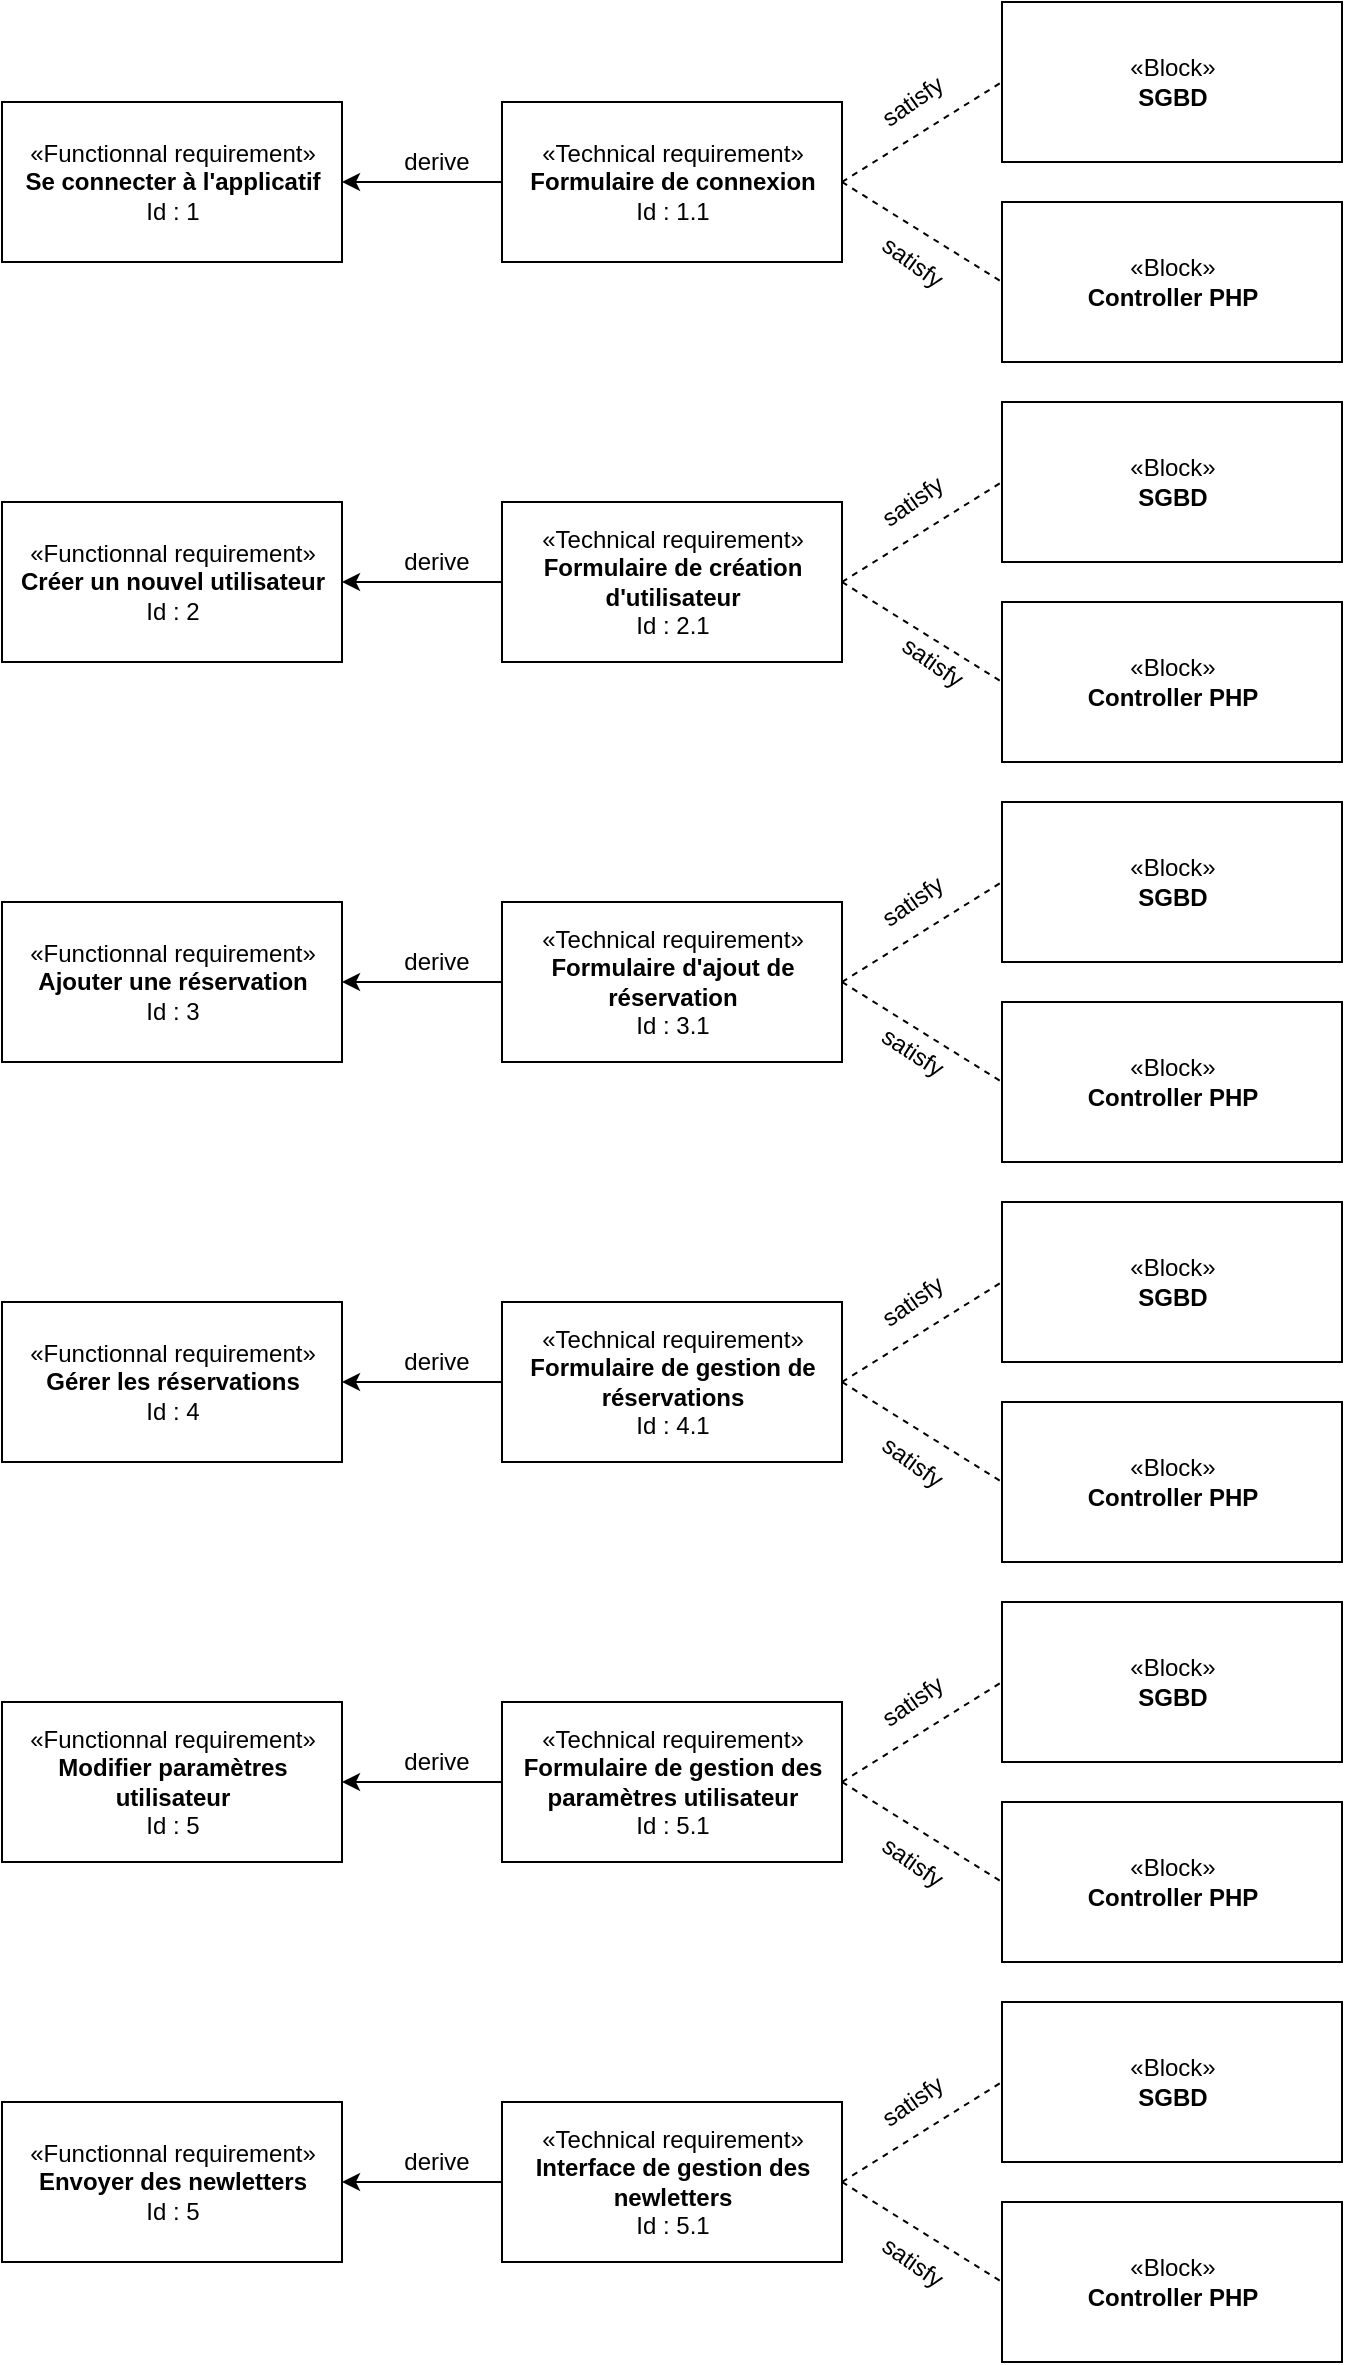 <mxfile version="12.9.8" type="device"><diagram id="szQFBgep0lgBESzb4XEr" name="Page-1"><mxGraphModel dx="868" dy="401" grid="1" gridSize="10" guides="1" tooltips="1" connect="1" arrows="1" fold="1" page="1" pageScale="1" pageWidth="827" pageHeight="1250" math="0" shadow="0"><root><mxCell id="0"/><mxCell id="1" parent="0"/><mxCell id="_bL63j20d9gzZ7kPWIB0-1" value="«Functionnal requirement»&lt;br&gt;&lt;b&gt;Se connecter à l'applicatif&lt;/b&gt;&lt;br&gt;Id : 1" style="html=1;" vertex="1" parent="1"><mxGeometry x="60" y="70" width="170" height="80" as="geometry"/></mxCell><mxCell id="_bL63j20d9gzZ7kPWIB0-2" value="«Technical requirement»&lt;br&gt;&lt;b&gt;Formulaire de connexion&lt;/b&gt;&lt;br&gt;Id : 1.1" style="html=1;" vertex="1" parent="1"><mxGeometry x="310" y="70" width="170" height="80" as="geometry"/></mxCell><mxCell id="_bL63j20d9gzZ7kPWIB0-3" value="«Block»&lt;br&gt;&lt;b&gt;SGBD&lt;/b&gt;" style="html=1;" vertex="1" parent="1"><mxGeometry x="560" y="20" width="170" height="80" as="geometry"/></mxCell><mxCell id="_bL63j20d9gzZ7kPWIB0-4" value="«Block»&lt;br&gt;&lt;b&gt;Controller PHP&lt;/b&gt;" style="html=1;" vertex="1" parent="1"><mxGeometry x="560" y="120" width="170" height="80" as="geometry"/></mxCell><mxCell id="_bL63j20d9gzZ7kPWIB0-5" value="" style="endArrow=none;dashed=1;html=1;exitX=1;exitY=0.5;exitDx=0;exitDy=0;entryX=0;entryY=0.5;entryDx=0;entryDy=0;" edge="1" parent="1" source="_bL63j20d9gzZ7kPWIB0-2" target="_bL63j20d9gzZ7kPWIB0-3"><mxGeometry width="50" height="50" relative="1" as="geometry"><mxPoint x="480" y="260" as="sourcePoint"/><mxPoint x="530" y="210" as="targetPoint"/></mxGeometry></mxCell><mxCell id="_bL63j20d9gzZ7kPWIB0-6" value="satisfy" style="text;html=1;align=center;verticalAlign=middle;resizable=0;points=[];autosize=1;rotation=-35;" vertex="1" parent="1"><mxGeometry x="490" y="60" width="50" height="20" as="geometry"/></mxCell><mxCell id="_bL63j20d9gzZ7kPWIB0-7" value="" style="endArrow=none;dashed=1;html=1;exitX=1;exitY=0.5;exitDx=0;exitDy=0;entryX=0;entryY=0.5;entryDx=0;entryDy=0;" edge="1" parent="1" source="_bL63j20d9gzZ7kPWIB0-2" target="_bL63j20d9gzZ7kPWIB0-4"><mxGeometry width="50" height="50" relative="1" as="geometry"><mxPoint x="480" y="230" as="sourcePoint"/><mxPoint x="560" y="170" as="targetPoint"/></mxGeometry></mxCell><mxCell id="_bL63j20d9gzZ7kPWIB0-8" value="satisfy" style="text;html=1;align=center;verticalAlign=middle;resizable=0;points=[];autosize=1;rotation=36;" vertex="1" parent="1"><mxGeometry x="490" y="140" width="50" height="20" as="geometry"/></mxCell><mxCell id="_bL63j20d9gzZ7kPWIB0-9" value="" style="endArrow=classic;html=1;exitX=0;exitY=0.5;exitDx=0;exitDy=0;entryX=1;entryY=0.5;entryDx=0;entryDy=0;" edge="1" parent="1" source="_bL63j20d9gzZ7kPWIB0-2" target="_bL63j20d9gzZ7kPWIB0-1"><mxGeometry width="50" height="50" relative="1" as="geometry"><mxPoint x="290" y="270" as="sourcePoint"/><mxPoint x="340" y="220" as="targetPoint"/></mxGeometry></mxCell><mxCell id="_bL63j20d9gzZ7kPWIB0-10" value="derive" style="text;html=1;align=center;verticalAlign=middle;resizable=0;points=[];autosize=1;" vertex="1" parent="1"><mxGeometry x="252" y="90" width="50" height="20" as="geometry"/></mxCell><mxCell id="_bL63j20d9gzZ7kPWIB0-12" value="«Functionnal requirement»&lt;br&gt;&lt;b&gt;Créer un nouvel utilisateur&lt;/b&gt;&lt;br&gt;Id : 2" style="html=1;" vertex="1" parent="1"><mxGeometry x="60" y="270" width="170" height="80" as="geometry"/></mxCell><mxCell id="_bL63j20d9gzZ7kPWIB0-13" value="«Technical requirement»&lt;br&gt;&lt;b&gt;Formulaire de création&lt;br&gt;d'utilisateur&lt;/b&gt;&lt;br&gt;Id : 2.1" style="html=1;" vertex="1" parent="1"><mxGeometry x="310" y="270" width="170" height="80" as="geometry"/></mxCell><mxCell id="_bL63j20d9gzZ7kPWIB0-14" value="«Block»&lt;br&gt;&lt;b&gt;SGBD&lt;/b&gt;" style="html=1;" vertex="1" parent="1"><mxGeometry x="560" y="220" width="170" height="80" as="geometry"/></mxCell><mxCell id="_bL63j20d9gzZ7kPWIB0-15" value="«Block»&lt;br&gt;&lt;b&gt;Controller PHP&lt;/b&gt;" style="html=1;" vertex="1" parent="1"><mxGeometry x="560" y="320" width="170" height="80" as="geometry"/></mxCell><mxCell id="_bL63j20d9gzZ7kPWIB0-16" value="" style="endArrow=none;dashed=1;html=1;exitX=1;exitY=0.5;exitDx=0;exitDy=0;entryX=0;entryY=0.5;entryDx=0;entryDy=0;" edge="1" parent="1" source="_bL63j20d9gzZ7kPWIB0-13" target="_bL63j20d9gzZ7kPWIB0-14"><mxGeometry width="50" height="50" relative="1" as="geometry"><mxPoint x="480" y="460" as="sourcePoint"/><mxPoint x="530" y="410" as="targetPoint"/></mxGeometry></mxCell><mxCell id="_bL63j20d9gzZ7kPWIB0-17" value="satisfy" style="text;html=1;align=center;verticalAlign=middle;resizable=0;points=[];autosize=1;rotation=-35;" vertex="1" parent="1"><mxGeometry x="490" y="260" width="50" height="20" as="geometry"/></mxCell><mxCell id="_bL63j20d9gzZ7kPWIB0-18" value="" style="endArrow=none;dashed=1;html=1;exitX=1;exitY=0.5;exitDx=0;exitDy=0;entryX=0;entryY=0.5;entryDx=0;entryDy=0;" edge="1" parent="1" source="_bL63j20d9gzZ7kPWIB0-13" target="_bL63j20d9gzZ7kPWIB0-15"><mxGeometry width="50" height="50" relative="1" as="geometry"><mxPoint x="480" y="430" as="sourcePoint"/><mxPoint x="560" y="370" as="targetPoint"/></mxGeometry></mxCell><mxCell id="_bL63j20d9gzZ7kPWIB0-19" value="satisfy" style="text;html=1;align=center;verticalAlign=middle;resizable=0;points=[];autosize=1;rotation=35;" vertex="1" parent="1"><mxGeometry x="500" y="340" width="50" height="20" as="geometry"/></mxCell><mxCell id="_bL63j20d9gzZ7kPWIB0-20" value="" style="endArrow=classic;html=1;exitX=0;exitY=0.5;exitDx=0;exitDy=0;entryX=1;entryY=0.5;entryDx=0;entryDy=0;" edge="1" parent="1" source="_bL63j20d9gzZ7kPWIB0-13" target="_bL63j20d9gzZ7kPWIB0-12"><mxGeometry width="50" height="50" relative="1" as="geometry"><mxPoint x="290" y="470" as="sourcePoint"/><mxPoint x="340" y="420" as="targetPoint"/></mxGeometry></mxCell><mxCell id="_bL63j20d9gzZ7kPWIB0-21" value="derive" style="text;html=1;align=center;verticalAlign=middle;resizable=0;points=[];autosize=1;" vertex="1" parent="1"><mxGeometry x="252" y="290" width="50" height="20" as="geometry"/></mxCell><mxCell id="_bL63j20d9gzZ7kPWIB0-22" value="«Functionnal requirement»&lt;br&gt;&lt;b&gt;Ajouter une réservation&lt;/b&gt;&lt;br&gt;Id : 3" style="html=1;" vertex="1" parent="1"><mxGeometry x="60" y="470" width="170" height="80" as="geometry"/></mxCell><mxCell id="_bL63j20d9gzZ7kPWIB0-23" value="«Technical requirement»&lt;br&gt;&lt;b&gt;Formulaire d'ajout de&lt;br&gt;réservation&lt;/b&gt;&lt;br&gt;Id : 3.1" style="html=1;" vertex="1" parent="1"><mxGeometry x="310" y="470" width="170" height="80" as="geometry"/></mxCell><mxCell id="_bL63j20d9gzZ7kPWIB0-24" value="«Block»&lt;br&gt;&lt;b&gt;SGBD&lt;/b&gt;" style="html=1;" vertex="1" parent="1"><mxGeometry x="560" y="420" width="170" height="80" as="geometry"/></mxCell><mxCell id="_bL63j20d9gzZ7kPWIB0-25" value="«Block»&lt;br&gt;&lt;b&gt;Controller PHP&lt;/b&gt;" style="html=1;" vertex="1" parent="1"><mxGeometry x="560" y="520" width="170" height="80" as="geometry"/></mxCell><mxCell id="_bL63j20d9gzZ7kPWIB0-26" value="" style="endArrow=none;dashed=1;html=1;exitX=1;exitY=0.5;exitDx=0;exitDy=0;entryX=0;entryY=0.5;entryDx=0;entryDy=0;" edge="1" parent="1" source="_bL63j20d9gzZ7kPWIB0-23" target="_bL63j20d9gzZ7kPWIB0-24"><mxGeometry width="50" height="50" relative="1" as="geometry"><mxPoint x="480" y="660" as="sourcePoint"/><mxPoint x="530" y="610" as="targetPoint"/></mxGeometry></mxCell><mxCell id="_bL63j20d9gzZ7kPWIB0-27" value="satisfy" style="text;html=1;align=center;verticalAlign=middle;resizable=0;points=[];autosize=1;rotation=-35;" vertex="1" parent="1"><mxGeometry x="490" y="460" width="50" height="20" as="geometry"/></mxCell><mxCell id="_bL63j20d9gzZ7kPWIB0-28" value="" style="endArrow=none;dashed=1;html=1;exitX=1;exitY=0.5;exitDx=0;exitDy=0;entryX=0;entryY=0.5;entryDx=0;entryDy=0;" edge="1" parent="1" source="_bL63j20d9gzZ7kPWIB0-23" target="_bL63j20d9gzZ7kPWIB0-25"><mxGeometry width="50" height="50" relative="1" as="geometry"><mxPoint x="480" y="630" as="sourcePoint"/><mxPoint x="560" y="570" as="targetPoint"/></mxGeometry></mxCell><mxCell id="_bL63j20d9gzZ7kPWIB0-29" value="satisfy" style="text;html=1;align=center;verticalAlign=middle;resizable=0;points=[];autosize=1;rotation=33;" vertex="1" parent="1"><mxGeometry x="490" y="535" width="50" height="20" as="geometry"/></mxCell><mxCell id="_bL63j20d9gzZ7kPWIB0-30" value="" style="endArrow=classic;html=1;exitX=0;exitY=0.5;exitDx=0;exitDy=0;entryX=1;entryY=0.5;entryDx=0;entryDy=0;" edge="1" parent="1" source="_bL63j20d9gzZ7kPWIB0-23" target="_bL63j20d9gzZ7kPWIB0-22"><mxGeometry width="50" height="50" relative="1" as="geometry"><mxPoint x="290" y="670" as="sourcePoint"/><mxPoint x="340" y="620" as="targetPoint"/></mxGeometry></mxCell><mxCell id="_bL63j20d9gzZ7kPWIB0-31" value="derive" style="text;html=1;align=center;verticalAlign=middle;resizable=0;points=[];autosize=1;" vertex="1" parent="1"><mxGeometry x="252" y="490" width="50" height="20" as="geometry"/></mxCell><mxCell id="_bL63j20d9gzZ7kPWIB0-32" value="«Functionnal requirement»&lt;br&gt;&lt;b&gt;Gérer les réservations&lt;/b&gt;&lt;br&gt;Id : 4" style="html=1;" vertex="1" parent="1"><mxGeometry x="60" y="670" width="170" height="80" as="geometry"/></mxCell><mxCell id="_bL63j20d9gzZ7kPWIB0-33" value="«Technical requirement»&lt;br&gt;&lt;b&gt;Formulaire de gestion de&lt;br&gt;réservations&lt;/b&gt;&lt;br&gt;Id : 4.1" style="html=1;" vertex="1" parent="1"><mxGeometry x="310" y="670" width="170" height="80" as="geometry"/></mxCell><mxCell id="_bL63j20d9gzZ7kPWIB0-34" value="«Block»&lt;br&gt;&lt;b&gt;SGBD&lt;/b&gt;" style="html=1;" vertex="1" parent="1"><mxGeometry x="560" y="620" width="170" height="80" as="geometry"/></mxCell><mxCell id="_bL63j20d9gzZ7kPWIB0-35" value="«Block»&lt;br&gt;&lt;b&gt;Controller PHP&lt;/b&gt;" style="html=1;" vertex="1" parent="1"><mxGeometry x="560" y="720" width="170" height="80" as="geometry"/></mxCell><mxCell id="_bL63j20d9gzZ7kPWIB0-36" value="" style="endArrow=none;dashed=1;html=1;exitX=1;exitY=0.5;exitDx=0;exitDy=0;entryX=0;entryY=0.5;entryDx=0;entryDy=0;" edge="1" parent="1" source="_bL63j20d9gzZ7kPWIB0-33" target="_bL63j20d9gzZ7kPWIB0-34"><mxGeometry width="50" height="50" relative="1" as="geometry"><mxPoint x="480" y="860" as="sourcePoint"/><mxPoint x="530" y="810" as="targetPoint"/></mxGeometry></mxCell><mxCell id="_bL63j20d9gzZ7kPWIB0-37" value="satisfy" style="text;html=1;align=center;verticalAlign=middle;resizable=0;points=[];autosize=1;rotation=-35;" vertex="1" parent="1"><mxGeometry x="490" y="660" width="50" height="20" as="geometry"/></mxCell><mxCell id="_bL63j20d9gzZ7kPWIB0-38" value="" style="endArrow=none;dashed=1;html=1;exitX=1;exitY=0.5;exitDx=0;exitDy=0;entryX=0;entryY=0.5;entryDx=0;entryDy=0;" edge="1" parent="1" source="_bL63j20d9gzZ7kPWIB0-33" target="_bL63j20d9gzZ7kPWIB0-35"><mxGeometry width="50" height="50" relative="1" as="geometry"><mxPoint x="480" y="830" as="sourcePoint"/><mxPoint x="560" y="770" as="targetPoint"/></mxGeometry></mxCell><mxCell id="_bL63j20d9gzZ7kPWIB0-39" value="satisfy" style="text;html=1;align=center;verticalAlign=middle;resizable=0;points=[];autosize=1;rotation=36;" vertex="1" parent="1"><mxGeometry x="490" y="740" width="50" height="20" as="geometry"/></mxCell><mxCell id="_bL63j20d9gzZ7kPWIB0-40" value="" style="endArrow=classic;html=1;exitX=0;exitY=0.5;exitDx=0;exitDy=0;entryX=1;entryY=0.5;entryDx=0;entryDy=0;" edge="1" parent="1" source="_bL63j20d9gzZ7kPWIB0-33" target="_bL63j20d9gzZ7kPWIB0-32"><mxGeometry width="50" height="50" relative="1" as="geometry"><mxPoint x="290" y="870" as="sourcePoint"/><mxPoint x="340" y="820" as="targetPoint"/></mxGeometry></mxCell><mxCell id="_bL63j20d9gzZ7kPWIB0-41" value="derive" style="text;html=1;align=center;verticalAlign=middle;resizable=0;points=[];autosize=1;" vertex="1" parent="1"><mxGeometry x="252" y="690" width="50" height="20" as="geometry"/></mxCell><mxCell id="_bL63j20d9gzZ7kPWIB0-42" value="«Functionnal requirement»&lt;br&gt;&lt;b&gt;Modifier paramètres&lt;br&gt;utilisateur&lt;/b&gt;&lt;br&gt;Id : 5" style="html=1;" vertex="1" parent="1"><mxGeometry x="60" y="870" width="170" height="80" as="geometry"/></mxCell><mxCell id="_bL63j20d9gzZ7kPWIB0-43" value="«Technical requirement»&lt;br&gt;&lt;b&gt;Formulaire de gestion des&lt;br&gt;paramètres utilisateur&lt;/b&gt;&lt;br&gt;Id : 5.1" style="html=1;" vertex="1" parent="1"><mxGeometry x="310" y="870" width="170" height="80" as="geometry"/></mxCell><mxCell id="_bL63j20d9gzZ7kPWIB0-44" value="«Block»&lt;br&gt;&lt;b&gt;SGBD&lt;/b&gt;" style="html=1;" vertex="1" parent="1"><mxGeometry x="560" y="820" width="170" height="80" as="geometry"/></mxCell><mxCell id="_bL63j20d9gzZ7kPWIB0-45" value="«Block»&lt;br&gt;&lt;b&gt;Controller PHP&lt;/b&gt;" style="html=1;" vertex="1" parent="1"><mxGeometry x="560" y="920" width="170" height="80" as="geometry"/></mxCell><mxCell id="_bL63j20d9gzZ7kPWIB0-46" value="" style="endArrow=none;dashed=1;html=1;exitX=1;exitY=0.5;exitDx=0;exitDy=0;entryX=0;entryY=0.5;entryDx=0;entryDy=0;" edge="1" parent="1" source="_bL63j20d9gzZ7kPWIB0-43" target="_bL63j20d9gzZ7kPWIB0-44"><mxGeometry width="50" height="50" relative="1" as="geometry"><mxPoint x="480" y="1060" as="sourcePoint"/><mxPoint x="530" y="1010" as="targetPoint"/></mxGeometry></mxCell><mxCell id="_bL63j20d9gzZ7kPWIB0-47" value="satisfy" style="text;html=1;align=center;verticalAlign=middle;resizable=0;points=[];autosize=1;rotation=-35;" vertex="1" parent="1"><mxGeometry x="490" y="860" width="50" height="20" as="geometry"/></mxCell><mxCell id="_bL63j20d9gzZ7kPWIB0-48" value="" style="endArrow=none;dashed=1;html=1;exitX=1;exitY=0.5;exitDx=0;exitDy=0;entryX=0;entryY=0.5;entryDx=0;entryDy=0;" edge="1" parent="1" source="_bL63j20d9gzZ7kPWIB0-43" target="_bL63j20d9gzZ7kPWIB0-45"><mxGeometry width="50" height="50" relative="1" as="geometry"><mxPoint x="480" y="1030" as="sourcePoint"/><mxPoint x="560" y="970" as="targetPoint"/></mxGeometry></mxCell><mxCell id="_bL63j20d9gzZ7kPWIB0-49" value="satisfy" style="text;html=1;align=center;verticalAlign=middle;resizable=0;points=[];autosize=1;rotation=35;" vertex="1" parent="1"><mxGeometry x="490" y="940" width="50" height="20" as="geometry"/></mxCell><mxCell id="_bL63j20d9gzZ7kPWIB0-50" value="" style="endArrow=classic;html=1;exitX=0;exitY=0.5;exitDx=0;exitDy=0;entryX=1;entryY=0.5;entryDx=0;entryDy=0;" edge="1" parent="1" source="_bL63j20d9gzZ7kPWIB0-43" target="_bL63j20d9gzZ7kPWIB0-42"><mxGeometry width="50" height="50" relative="1" as="geometry"><mxPoint x="290" y="1070" as="sourcePoint"/><mxPoint x="340" y="1020" as="targetPoint"/></mxGeometry></mxCell><mxCell id="_bL63j20d9gzZ7kPWIB0-51" value="derive" style="text;html=1;align=center;verticalAlign=middle;resizable=0;points=[];autosize=1;" vertex="1" parent="1"><mxGeometry x="252" y="890" width="50" height="20" as="geometry"/></mxCell><mxCell id="_bL63j20d9gzZ7kPWIB0-53" value="«Functionnal requirement»&lt;br&gt;&lt;b&gt;Envoyer des newletters&lt;/b&gt;&lt;br&gt;Id : 5" style="html=1;" vertex="1" parent="1"><mxGeometry x="60" y="1070" width="170" height="80" as="geometry"/></mxCell><mxCell id="_bL63j20d9gzZ7kPWIB0-54" value="«Technical requirement»&lt;br&gt;&lt;b&gt;Interface de gestion des&lt;br&gt;newletters&lt;br&gt;&lt;/b&gt;Id : 5.1" style="html=1;" vertex="1" parent="1"><mxGeometry x="310" y="1070" width="170" height="80" as="geometry"/></mxCell><mxCell id="_bL63j20d9gzZ7kPWIB0-55" value="«Block»&lt;br&gt;&lt;b&gt;SGBD&lt;/b&gt;" style="html=1;" vertex="1" parent="1"><mxGeometry x="560" y="1020" width="170" height="80" as="geometry"/></mxCell><mxCell id="_bL63j20d9gzZ7kPWIB0-56" value="«Block»&lt;br&gt;&lt;b&gt;Controller PHP&lt;/b&gt;" style="html=1;" vertex="1" parent="1"><mxGeometry x="560" y="1120" width="170" height="80" as="geometry"/></mxCell><mxCell id="_bL63j20d9gzZ7kPWIB0-57" value="" style="endArrow=none;dashed=1;html=1;exitX=1;exitY=0.5;exitDx=0;exitDy=0;entryX=0;entryY=0.5;entryDx=0;entryDy=0;" edge="1" parent="1" source="_bL63j20d9gzZ7kPWIB0-54" target="_bL63j20d9gzZ7kPWIB0-55"><mxGeometry width="50" height="50" relative="1" as="geometry"><mxPoint x="480" y="1260" as="sourcePoint"/><mxPoint x="530" y="1210" as="targetPoint"/></mxGeometry></mxCell><mxCell id="_bL63j20d9gzZ7kPWIB0-58" value="satisfy" style="text;html=1;align=center;verticalAlign=middle;resizable=0;points=[];autosize=1;rotation=-35;" vertex="1" parent="1"><mxGeometry x="490" y="1060" width="50" height="20" as="geometry"/></mxCell><mxCell id="_bL63j20d9gzZ7kPWIB0-59" value="" style="endArrow=none;dashed=1;html=1;exitX=1;exitY=0.5;exitDx=0;exitDy=0;entryX=0;entryY=0.5;entryDx=0;entryDy=0;" edge="1" parent="1" source="_bL63j20d9gzZ7kPWIB0-54" target="_bL63j20d9gzZ7kPWIB0-56"><mxGeometry width="50" height="50" relative="1" as="geometry"><mxPoint x="480" y="1230" as="sourcePoint"/><mxPoint x="560" y="1170" as="targetPoint"/></mxGeometry></mxCell><mxCell id="_bL63j20d9gzZ7kPWIB0-60" value="satisfy" style="text;html=1;align=center;verticalAlign=middle;resizable=0;points=[];autosize=1;rotation=35;" vertex="1" parent="1"><mxGeometry x="490" y="1140" width="50" height="20" as="geometry"/></mxCell><mxCell id="_bL63j20d9gzZ7kPWIB0-61" value="" style="endArrow=classic;html=1;exitX=0;exitY=0.5;exitDx=0;exitDy=0;entryX=1;entryY=0.5;entryDx=0;entryDy=0;" edge="1" parent="1" source="_bL63j20d9gzZ7kPWIB0-54" target="_bL63j20d9gzZ7kPWIB0-53"><mxGeometry width="50" height="50" relative="1" as="geometry"><mxPoint x="290" y="1270" as="sourcePoint"/><mxPoint x="340" y="1220" as="targetPoint"/></mxGeometry></mxCell><mxCell id="_bL63j20d9gzZ7kPWIB0-62" value="derive" style="text;html=1;align=center;verticalAlign=middle;resizable=0;points=[];autosize=1;" vertex="1" parent="1"><mxGeometry x="252" y="1090" width="50" height="20" as="geometry"/></mxCell></root></mxGraphModel></diagram></mxfile>